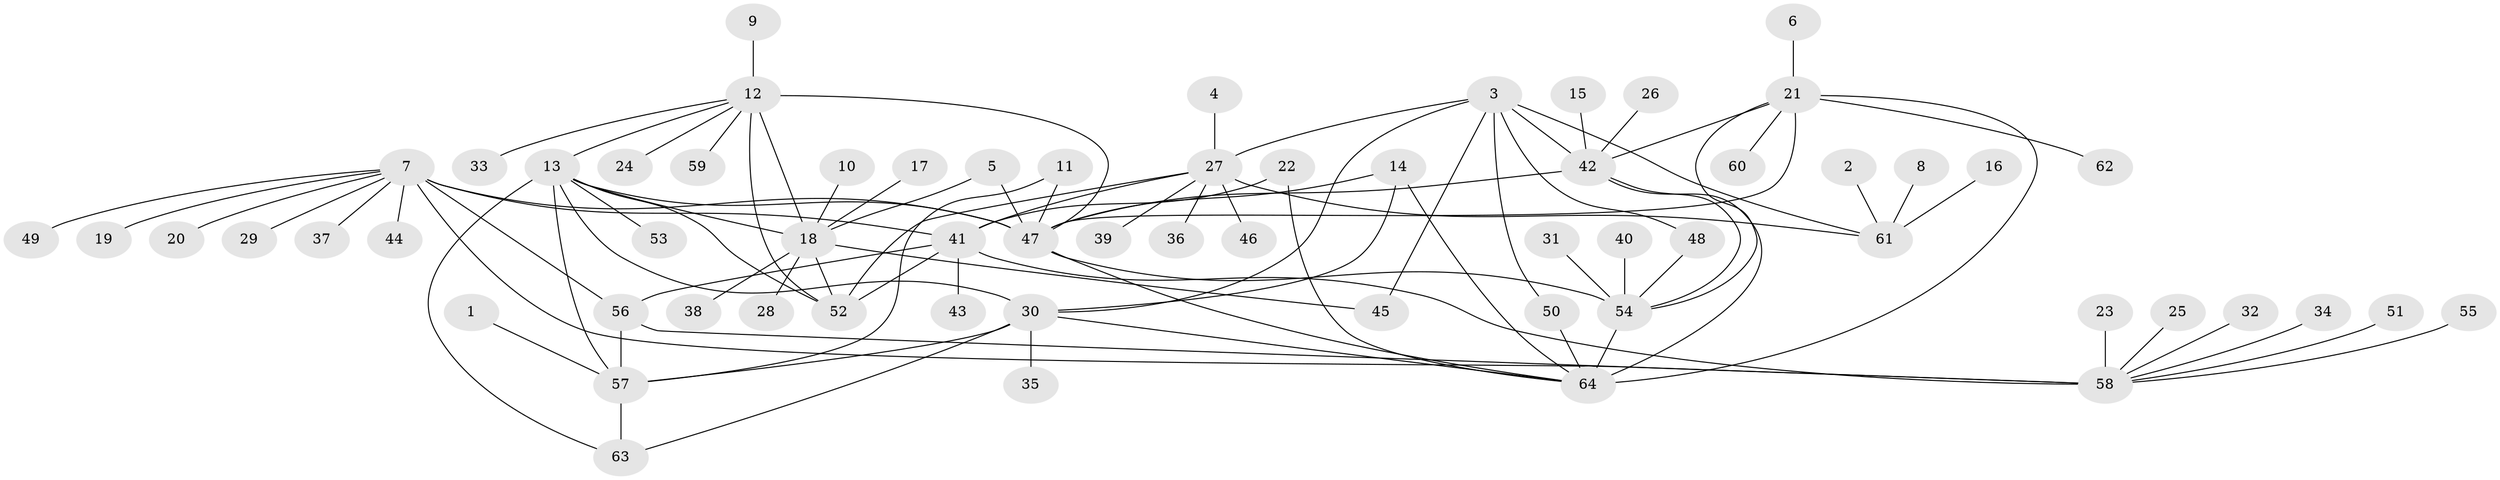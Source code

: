// original degree distribution, {8: 0.07086614173228346, 11: 0.023622047244094488, 6: 0.023622047244094488, 13: 0.007874015748031496, 9: 0.047244094488188976, 14: 0.007874015748031496, 10: 0.023622047244094488, 7: 0.023622047244094488, 5: 0.007874015748031496, 3: 0.03937007874015748, 1: 0.6062992125984252, 2: 0.11811023622047244}
// Generated by graph-tools (version 1.1) at 2025/02/03/09/25 03:02:52]
// undirected, 64 vertices, 94 edges
graph export_dot {
graph [start="1"]
  node [color=gray90,style=filled];
  1;
  2;
  3;
  4;
  5;
  6;
  7;
  8;
  9;
  10;
  11;
  12;
  13;
  14;
  15;
  16;
  17;
  18;
  19;
  20;
  21;
  22;
  23;
  24;
  25;
  26;
  27;
  28;
  29;
  30;
  31;
  32;
  33;
  34;
  35;
  36;
  37;
  38;
  39;
  40;
  41;
  42;
  43;
  44;
  45;
  46;
  47;
  48;
  49;
  50;
  51;
  52;
  53;
  54;
  55;
  56;
  57;
  58;
  59;
  60;
  61;
  62;
  63;
  64;
  1 -- 57 [weight=1.0];
  2 -- 61 [weight=1.0];
  3 -- 27 [weight=4.0];
  3 -- 30 [weight=1.0];
  3 -- 42 [weight=1.0];
  3 -- 45 [weight=1.0];
  3 -- 48 [weight=1.0];
  3 -- 50 [weight=1.0];
  3 -- 61 [weight=4.0];
  4 -- 27 [weight=1.0];
  5 -- 18 [weight=1.0];
  5 -- 47 [weight=1.0];
  6 -- 21 [weight=1.0];
  7 -- 19 [weight=1.0];
  7 -- 20 [weight=1.0];
  7 -- 29 [weight=1.0];
  7 -- 37 [weight=1.0];
  7 -- 41 [weight=3.0];
  7 -- 44 [weight=1.0];
  7 -- 47 [weight=1.0];
  7 -- 49 [weight=1.0];
  7 -- 56 [weight=3.0];
  7 -- 58 [weight=3.0];
  8 -- 61 [weight=1.0];
  9 -- 12 [weight=1.0];
  10 -- 18 [weight=1.0];
  11 -- 47 [weight=1.0];
  11 -- 57 [weight=1.0];
  12 -- 13 [weight=2.0];
  12 -- 18 [weight=4.0];
  12 -- 24 [weight=1.0];
  12 -- 33 [weight=1.0];
  12 -- 47 [weight=1.0];
  12 -- 52 [weight=2.0];
  12 -- 59 [weight=1.0];
  13 -- 18 [weight=2.0];
  13 -- 30 [weight=1.0];
  13 -- 47 [weight=1.0];
  13 -- 52 [weight=1.0];
  13 -- 53 [weight=1.0];
  13 -- 57 [weight=3.0];
  13 -- 63 [weight=1.0];
  14 -- 30 [weight=1.0];
  14 -- 47 [weight=1.0];
  14 -- 64 [weight=1.0];
  15 -- 42 [weight=1.0];
  16 -- 61 [weight=1.0];
  17 -- 18 [weight=1.0];
  18 -- 28 [weight=1.0];
  18 -- 38 [weight=1.0];
  18 -- 45 [weight=1.0];
  18 -- 52 [weight=2.0];
  21 -- 42 [weight=1.0];
  21 -- 47 [weight=1.0];
  21 -- 54 [weight=1.0];
  21 -- 60 [weight=1.0];
  21 -- 62 [weight=1.0];
  21 -- 64 [weight=2.0];
  22 -- 41 [weight=1.0];
  22 -- 64 [weight=1.0];
  23 -- 58 [weight=1.0];
  25 -- 58 [weight=1.0];
  26 -- 42 [weight=1.0];
  27 -- 36 [weight=1.0];
  27 -- 39 [weight=1.0];
  27 -- 41 [weight=1.0];
  27 -- 46 [weight=1.0];
  27 -- 52 [weight=1.0];
  27 -- 61 [weight=4.0];
  30 -- 35 [weight=1.0];
  30 -- 57 [weight=3.0];
  30 -- 63 [weight=1.0];
  30 -- 64 [weight=1.0];
  31 -- 54 [weight=1.0];
  32 -- 58 [weight=1.0];
  34 -- 58 [weight=1.0];
  40 -- 54 [weight=1.0];
  41 -- 43 [weight=1.0];
  41 -- 52 [weight=1.0];
  41 -- 56 [weight=1.0];
  41 -- 58 [weight=1.0];
  42 -- 47 [weight=1.0];
  42 -- 54 [weight=1.0];
  42 -- 64 [weight=2.0];
  47 -- 54 [weight=1.0];
  47 -- 64 [weight=2.0];
  48 -- 54 [weight=1.0];
  50 -- 64 [weight=1.0];
  51 -- 58 [weight=1.0];
  54 -- 64 [weight=2.0];
  55 -- 58 [weight=1.0];
  56 -- 57 [weight=1.0];
  56 -- 58 [weight=1.0];
  57 -- 63 [weight=3.0];
}
